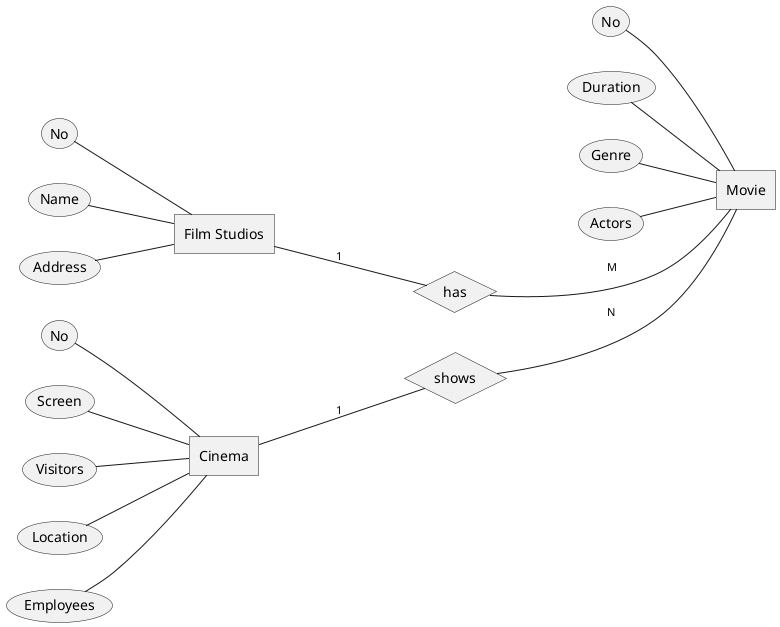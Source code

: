 @startchen
left to right direction

entity Cinema {
    No
    Screen
    Visitors
    Location
    Employees
}
entity Movie {
    No
    Duration
    Genre
    Actors
}
entity "Film Studios" as FS {
    No
    Name
    Address
}
relationship shows {
}
relationship has {
}
Cinema -1- shows
shows -N- Movie
FS -1- has
has -M- Movie
@endchen
